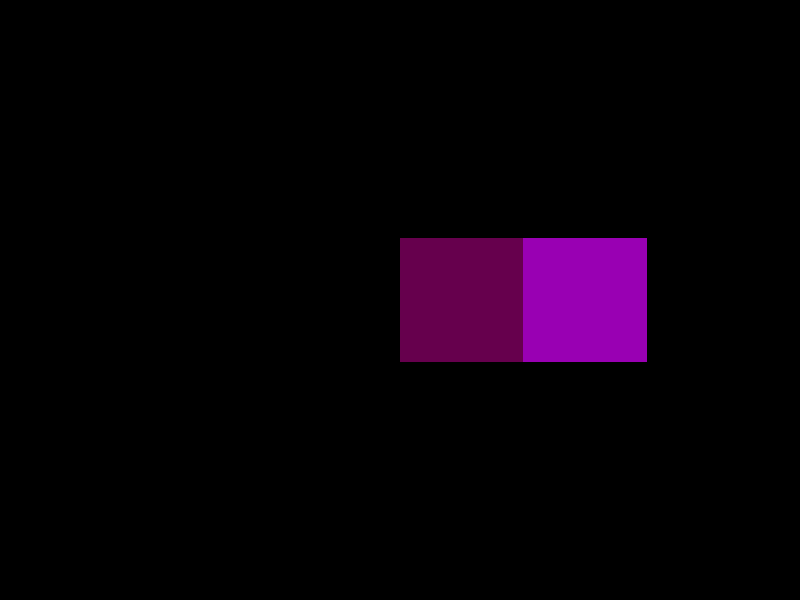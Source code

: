 //September 14, 2015
//Statue Project 2nd Try


//Scene Setup:
background {
	rgb <0,0,0>
}

camera {
	location <0,10,0>
	look_at <0,0,0>
}

light_source{
	<0,1,-5>
	rgb <1,1,1>
}

//Colors:
#declare TableLightColor = texture {
	pigment{
		rgb <.6,0,.7>
	}
};

#declare TableDarkColor = texture {
	pigment{
		rgb <.4,0,.3>
	}
};

//Table:	
#declare TableSquare = box {
	<-1,-1,-1>
	<1,1,1>
	scale <0,.5,0>
	translate <0,-.25,0>
};

#declare TwoSquares = union {
	object {
		TableSquare
		texture {TableLightColor}
		translate <1,0,0>
	}
	object {
		TableSquare
		texture {TableDarkColor}
		translate <-1,0,0>
	}
};

#declare Table = union {
	#declare NumSquares = 5;
	#declare Index = -NumSquares;
	#while (Index <= NumSquares)
		object {
			TwoSquares
			translate <2,0,0>
		}
		#declare Index = Index+1;
	#end
}

object {
	Table
}









